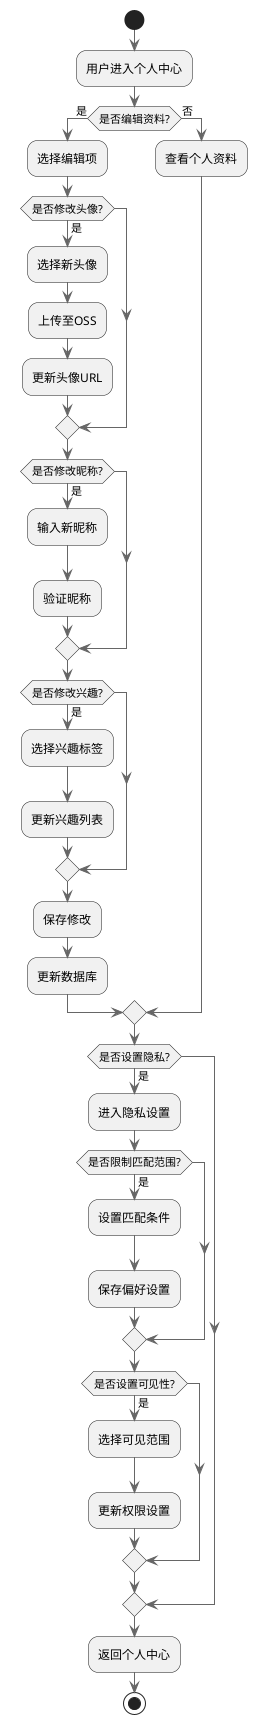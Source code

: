 @startuml "个人中心流程图"

skinparam backgroundColor white
skinparam ArrowColor #666666
skinparam roundCorner 20
skinparam shadowing false

start
:用户进入个人中心;

if (是否编辑资料?) then (是)
  :选择编辑项;
  
  if (是否修改头像?) then (是)
    :选择新头像;
    :上传至OSS;
    :更新头像URL;
  endif
  
  if (是否修改昵称?) then (是)
    :输入新昵称;
    :验证昵称;
  endif
  
  if (是否修改兴趣?) then (是)
    :选择兴趣标签;
    :更新兴趣列表;
  endif
  
  :保存修改;
  :更新数据库;
  
else (否)
  :查看个人资料;
endif

if (是否设置隐私?) then (是)
  :进入隐私设置;
  
  if (是否限制匹配范围?) then (是)
    :设置匹配条件;
    :保存偏好设置;
  endif
  
  if (是否设置可见性?) then (是)
    :选择可见范围;
    :更新权限设置;
  endif
endif

:返回个人中心;

stop

@enduml 